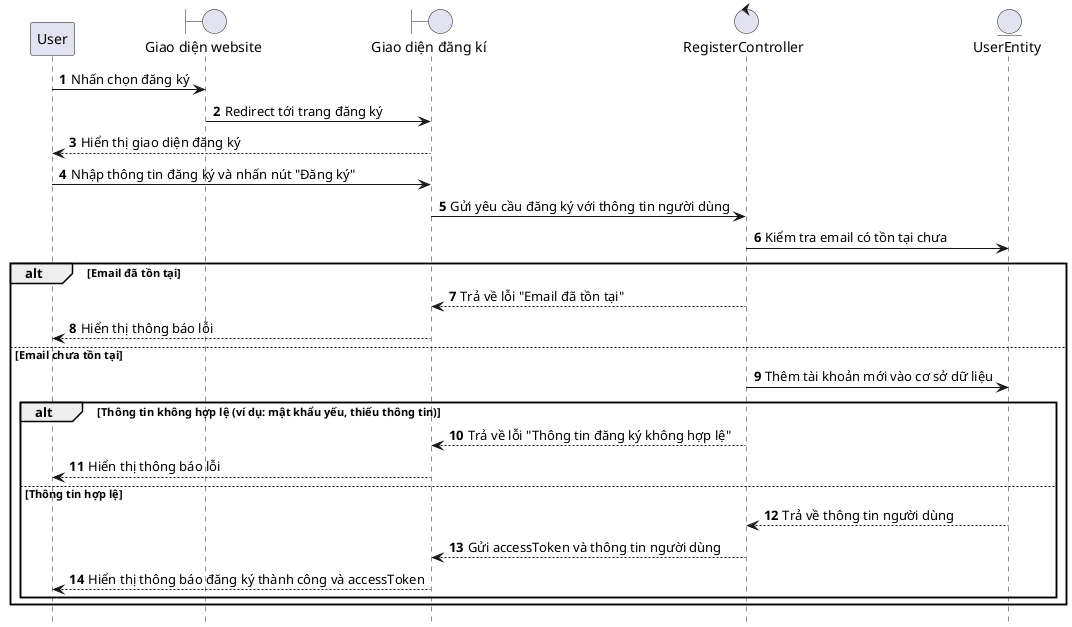 @startuml Register

hide footbox
autonumber
participant User as user
boundary "Giao diện website" as web
boundary "Giao diện đăng kí" as register
control "RegisterController" as controller
entity "UserEntity" as userEntity

user -> web: Nhấn chọn đăng ký
web -> register: Redirect tới trang đăng ký
register --> user: Hiển thị giao diện đăng ký
user -> register: Nhập thông tin đăng ký và nhấn nút "Đăng ký"
register -> controller: Gửi yêu cầu đăng ký với thông tin người dùng
controller -> userEntity: Kiểm tra email có tồn tại chưa
alt Email đã tồn tại
    controller --> register: Trả về lỗi "Email đã tồn tại"
    register --> user: Hiển thị thông báo lỗi
else Email chưa tồn tại
    controller -> userEntity: Thêm tài khoản mới vào cơ sở dữ liệu
    alt Thông tin không hợp lệ (ví dụ: mật khẩu yếu, thiếu thông tin)
        controller --> register: Trả về lỗi "Thông tin đăng ký không hợp lệ"
        register --> user: Hiển thị thông báo lỗi
    else Thông tin hợp lệ
        userEntity --> controller: Trả về thông tin người dùng
        controller --> register: Gửi accessToken và thông tin người dùng
        register --> user: Hiển thị thông báo đăng ký thành công và accessToken
    end
end

@enduml
